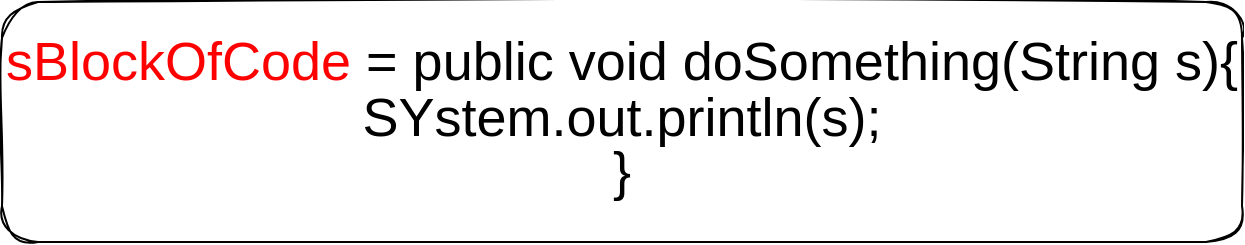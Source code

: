 <mxfile version="26.2.15">
  <diagram name="第 1 页" id="K03bFQ--ntbfJuTi0hD0">
    <mxGraphModel dx="1426" dy="849" grid="1" gridSize="10" guides="1" tooltips="1" connect="1" arrows="1" fold="1" page="1" pageScale="1" pageWidth="827" pageHeight="1169" math="0" shadow="0">
      <root>
        <mxCell id="0" />
        <mxCell id="1" parent="0" />
        <mxCell id="u3Rg5QCnDu-5LVcDKBBS-2" value="&lt;div style=&quot;line-height: 190%;&quot;&gt;&lt;font style=&quot;font-size: 27px;&quot;&gt;&lt;font style=&quot;color: rgb(255, 0, 0);&quot;&gt;sBlockOfCode&lt;/font&gt; = public void doSomething(String s){&lt;/font&gt;&lt;div&gt;&lt;font style=&quot;font-size: 27px;&quot;&gt;SYstem.out.println(s);&lt;/font&gt;&lt;/div&gt;&lt;div&gt;&lt;font style=&quot;font-size: 27px;&quot;&gt;}&lt;/font&gt;&lt;/div&gt;&lt;/div&gt;" style="rounded=1;whiteSpace=wrap;html=1;sketch=1;curveFitting=1;jiggle=2;" vertex="1" parent="1">
          <mxGeometry x="70" y="390" width="620" height="120" as="geometry" />
        </mxCell>
      </root>
    </mxGraphModel>
  </diagram>
</mxfile>

